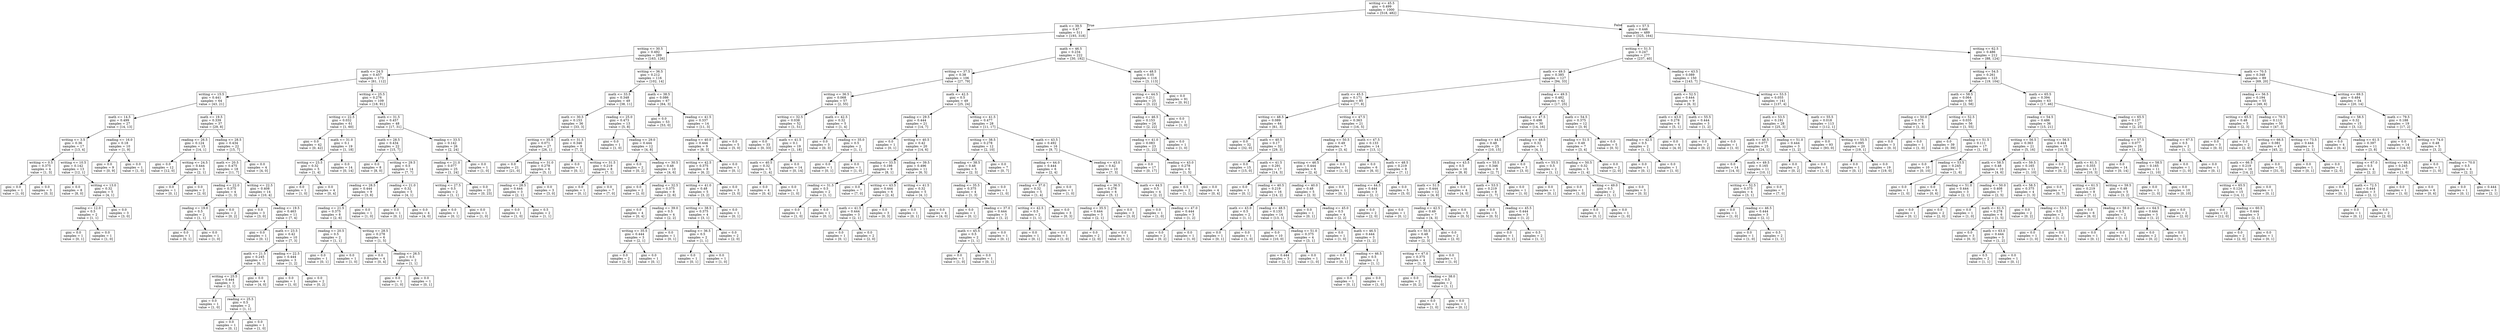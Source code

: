digraph Tree {
node [shape=box] ;
0 [label="writing <= 45.5\ngini = 0.499\nsamples = 1000\nvalue = [518, 482]"] ;
1 [label="math <= 39.5\ngini = 0.47\nsamples = 511\nvalue = [193, 318]"] ;
0 -> 1 [labeldistance=2.5, labelangle=45, headlabel="True"] ;
2 [label="writing <= 30.5\ngini = 0.492\nsamples = 289\nvalue = [163, 126]"] ;
1 -> 2 ;
3 [label="math <= 24.5\ngini = 0.457\nsamples = 173\nvalue = [61, 112]"] ;
2 -> 3 ;
4 [label="writing <= 15.5\ngini = 0.441\nsamples = 64\nvalue = [43, 21]"] ;
3 -> 4 ;
5 [label="math <= 14.5\ngini = 0.499\nsamples = 27\nvalue = [14, 13]"] ;
4 -> 5 ;
6 [label="writing <= 3.5\ngini = 0.36\nsamples = 17\nvalue = [13, 4]"] ;
5 -> 6 ;
7 [label="writing <= 0.5\ngini = 0.375\nsamples = 4\nvalue = [1, 3]"] ;
6 -> 7 ;
8 [label="gini = 0.0\nsamples = 1\nvalue = [1, 0]"] ;
7 -> 8 ;
9 [label="gini = 0.0\nsamples = 3\nvalue = [0, 3]"] ;
7 -> 9 ;
10 [label="writing <= 10.5\ngini = 0.142\nsamples = 13\nvalue = [12, 1]"] ;
6 -> 10 ;
11 [label="gini = 0.0\nsamples = 8\nvalue = [8, 0]"] ;
10 -> 11 ;
12 [label="writing <= 13.0\ngini = 0.32\nsamples = 5\nvalue = [4, 1]"] ;
10 -> 12 ;
13 [label="reading <= 12.0\ngini = 0.5\nsamples = 2\nvalue = [1, 1]"] ;
12 -> 13 ;
14 [label="gini = 0.0\nsamples = 1\nvalue = [0, 1]"] ;
13 -> 14 ;
15 [label="gini = 0.0\nsamples = 1\nvalue = [1, 0]"] ;
13 -> 15 ;
16 [label="gini = 0.0\nsamples = 3\nvalue = [3, 0]"] ;
12 -> 16 ;
17 [label="reading <= 16.0\ngini = 0.18\nsamples = 10\nvalue = [1, 9]"] ;
5 -> 17 ;
18 [label="gini = 0.0\nsamples = 9\nvalue = [0, 9]"] ;
17 -> 18 ;
19 [label="gini = 0.0\nsamples = 1\nvalue = [1, 0]"] ;
17 -> 19 ;
20 [label="math <= 19.5\ngini = 0.339\nsamples = 37\nvalue = [29, 8]"] ;
4 -> 20 ;
21 [label="reading <= 26.5\ngini = 0.124\nsamples = 15\nvalue = [14, 1]"] ;
20 -> 21 ;
22 [label="gini = 0.0\nsamples = 12\nvalue = [12, 0]"] ;
21 -> 22 ;
23 [label="writing <= 24.5\ngini = 0.444\nsamples = 3\nvalue = [2, 1]"] ;
21 -> 23 ;
24 [label="gini = 0.0\nsamples = 1\nvalue = [0, 1]"] ;
23 -> 24 ;
25 [label="gini = 0.0\nsamples = 2\nvalue = [2, 0]"] ;
23 -> 25 ;
26 [label="reading <= 28.5\ngini = 0.434\nsamples = 22\nvalue = [15, 7]"] ;
20 -> 26 ;
27 [label="math <= 20.5\ngini = 0.475\nsamples = 18\nvalue = [11, 7]"] ;
26 -> 27 ;
28 [label="reading <= 22.0\ngini = 0.375\nsamples = 4\nvalue = [1, 3]"] ;
27 -> 28 ;
29 [label="reading <= 19.0\ngini = 0.5\nsamples = 2\nvalue = [1, 1]"] ;
28 -> 29 ;
30 [label="gini = 0.0\nsamples = 1\nvalue = [0, 1]"] ;
29 -> 30 ;
31 [label="gini = 0.0\nsamples = 1\nvalue = [1, 0]"] ;
29 -> 31 ;
32 [label="gini = 0.0\nsamples = 2\nvalue = [0, 2]"] ;
28 -> 32 ;
33 [label="writing <= 22.5\ngini = 0.408\nsamples = 14\nvalue = [10, 4]"] ;
27 -> 33 ;
34 [label="gini = 0.0\nsamples = 3\nvalue = [3, 0]"] ;
33 -> 34 ;
35 [label="reading <= 19.5\ngini = 0.463\nsamples = 11\nvalue = [7, 4]"] ;
33 -> 35 ;
36 [label="gini = 0.0\nsamples = 1\nvalue = [0, 1]"] ;
35 -> 36 ;
37 [label="math <= 23.5\ngini = 0.42\nsamples = 10\nvalue = [7, 3]"] ;
35 -> 37 ;
38 [label="math <= 21.5\ngini = 0.245\nsamples = 7\nvalue = [6, 1]"] ;
37 -> 38 ;
39 [label="writing <= 25.5\ngini = 0.444\nsamples = 3\nvalue = [2, 1]"] ;
38 -> 39 ;
40 [label="gini = 0.0\nsamples = 1\nvalue = [1, 0]"] ;
39 -> 40 ;
41 [label="reading <= 25.5\ngini = 0.5\nsamples = 2\nvalue = [1, 1]"] ;
39 -> 41 ;
42 [label="gini = 0.0\nsamples = 1\nvalue = [0, 1]"] ;
41 -> 42 ;
43 [label="gini = 0.0\nsamples = 1\nvalue = [1, 0]"] ;
41 -> 43 ;
44 [label="gini = 0.0\nsamples = 4\nvalue = [4, 0]"] ;
38 -> 44 ;
45 [label="reading <= 22.5\ngini = 0.444\nsamples = 3\nvalue = [1, 2]"] ;
37 -> 45 ;
46 [label="gini = 0.0\nsamples = 1\nvalue = [1, 0]"] ;
45 -> 46 ;
47 [label="gini = 0.0\nsamples = 2\nvalue = [0, 2]"] ;
45 -> 47 ;
48 [label="gini = 0.0\nsamples = 4\nvalue = [4, 0]"] ;
26 -> 48 ;
49 [label="writing <= 25.5\ngini = 0.276\nsamples = 109\nvalue = [18, 91]"] ;
3 -> 49 ;
50 [label="writing <= 22.5\ngini = 0.032\nsamples = 61\nvalue = [1, 60]"] ;
49 -> 50 ;
51 [label="gini = 0.0\nsamples = 42\nvalue = [0, 42]"] ;
50 -> 51 ;
52 [label="math <= 31.0\ngini = 0.1\nsamples = 19\nvalue = [1, 18]"] ;
50 -> 52 ;
53 [label="writing <= 23.5\ngini = 0.32\nsamples = 5\nvalue = [1, 4]"] ;
52 -> 53 ;
54 [label="gini = 0.0\nsamples = 1\nvalue = [1, 0]"] ;
53 -> 54 ;
55 [label="gini = 0.0\nsamples = 4\nvalue = [0, 4]"] ;
53 -> 55 ;
56 [label="gini = 0.0\nsamples = 14\nvalue = [0, 14]"] ;
52 -> 56 ;
57 [label="math <= 31.5\ngini = 0.457\nsamples = 48\nvalue = [17, 31]"] ;
49 -> 57 ;
58 [label="math <= 28.5\ngini = 0.434\nsamples = 22\nvalue = [15, 7]"] ;
57 -> 58 ;
59 [label="gini = 0.0\nsamples = 8\nvalue = [8, 0]"] ;
58 -> 59 ;
60 [label="writing <= 29.5\ngini = 0.5\nsamples = 14\nvalue = [7, 7]"] ;
58 -> 60 ;
61 [label="reading <= 28.5\ngini = 0.444\nsamples = 9\nvalue = [3, 6]"] ;
60 -> 61 ;
62 [label="reading <= 21.5\ngini = 0.375\nsamples = 8\nvalue = [2, 6]"] ;
61 -> 62 ;
63 [label="reading <= 20.5\ngini = 0.5\nsamples = 2\nvalue = [1, 1]"] ;
62 -> 63 ;
64 [label="gini = 0.0\nsamples = 1\nvalue = [0, 1]"] ;
63 -> 64 ;
65 [label="gini = 0.0\nsamples = 1\nvalue = [1, 0]"] ;
63 -> 65 ;
66 [label="writing <= 28.5\ngini = 0.278\nsamples = 6\nvalue = [1, 5]"] ;
62 -> 66 ;
67 [label="gini = 0.0\nsamples = 4\nvalue = [0, 4]"] ;
66 -> 67 ;
68 [label="reading <= 26.5\ngini = 0.5\nsamples = 2\nvalue = [1, 1]"] ;
66 -> 68 ;
69 [label="gini = 0.0\nsamples = 1\nvalue = [1, 0]"] ;
68 -> 69 ;
70 [label="gini = 0.0\nsamples = 1\nvalue = [0, 1]"] ;
68 -> 70 ;
71 [label="gini = 0.0\nsamples = 1\nvalue = [1, 0]"] ;
61 -> 71 ;
72 [label="reading <= 21.0\ngini = 0.32\nsamples = 5\nvalue = [4, 1]"] ;
60 -> 72 ;
73 [label="gini = 0.0\nsamples = 1\nvalue = [0, 1]"] ;
72 -> 73 ;
74 [label="gini = 0.0\nsamples = 4\nvalue = [4, 0]"] ;
72 -> 74 ;
75 [label="reading <= 33.5\ngini = 0.142\nsamples = 26\nvalue = [2, 24]"] ;
57 -> 75 ;
76 [label="reading <= 21.0\ngini = 0.077\nsamples = 25\nvalue = [1, 24]"] ;
75 -> 76 ;
77 [label="writing <= 27.5\ngini = 0.5\nsamples = 2\nvalue = [1, 1]"] ;
76 -> 77 ;
78 [label="gini = 0.0\nsamples = 1\nvalue = [0, 1]"] ;
77 -> 78 ;
79 [label="gini = 0.0\nsamples = 1\nvalue = [1, 0]"] ;
77 -> 79 ;
80 [label="gini = 0.0\nsamples = 23\nvalue = [0, 23]"] ;
76 -> 80 ;
81 [label="gini = 0.0\nsamples = 1\nvalue = [1, 0]"] ;
75 -> 81 ;
82 [label="writing <= 36.5\ngini = 0.212\nsamples = 116\nvalue = [102, 14]"] ;
2 -> 82 ;
83 [label="math <= 33.5\ngini = 0.348\nsamples = 49\nvalue = [38, 11]"] ;
82 -> 83 ;
84 [label="math <= 30.5\ngini = 0.153\nsamples = 36\nvalue = [33, 3]"] ;
83 -> 84 ;
85 [label="writing <= 35.5\ngini = 0.071\nsamples = 27\nvalue = [26, 1]"] ;
84 -> 85 ;
86 [label="gini = 0.0\nsamples = 21\nvalue = [21, 0]"] ;
85 -> 86 ;
87 [label="reading <= 31.0\ngini = 0.278\nsamples = 6\nvalue = [5, 1]"] ;
85 -> 87 ;
88 [label="reading <= 28.5\ngini = 0.444\nsamples = 3\nvalue = [2, 1]"] ;
87 -> 88 ;
89 [label="gini = 0.0\nsamples = 1\nvalue = [1, 0]"] ;
88 -> 89 ;
90 [label="gini = 0.5\nsamples = 2\nvalue = [1, 1]"] ;
88 -> 90 ;
91 [label="gini = 0.0\nsamples = 3\nvalue = [3, 0]"] ;
87 -> 91 ;
92 [label="math <= 31.5\ngini = 0.346\nsamples = 9\nvalue = [7, 2]"] ;
84 -> 92 ;
93 [label="gini = 0.0\nsamples = 1\nvalue = [0, 1]"] ;
92 -> 93 ;
94 [label="writing <= 31.5\ngini = 0.219\nsamples = 8\nvalue = [7, 1]"] ;
92 -> 94 ;
95 [label="gini = 0.0\nsamples = 1\nvalue = [0, 1]"] ;
94 -> 95 ;
96 [label="gini = 0.0\nsamples = 7\nvalue = [7, 0]"] ;
94 -> 96 ;
97 [label="reading <= 25.0\ngini = 0.473\nsamples = 13\nvalue = [5, 8]"] ;
83 -> 97 ;
98 [label="gini = 0.0\nsamples = 1\nvalue = [1, 0]"] ;
97 -> 98 ;
99 [label="reading <= 29.0\ngini = 0.444\nsamples = 12\nvalue = [4, 8]"] ;
97 -> 99 ;
100 [label="gini = 0.0\nsamples = 2\nvalue = [0, 2]"] ;
99 -> 100 ;
101 [label="reading <= 30.5\ngini = 0.48\nsamples = 10\nvalue = [4, 6]"] ;
99 -> 101 ;
102 [label="gini = 0.0\nsamples = 2\nvalue = [2, 0]"] ;
101 -> 102 ;
103 [label="reading <= 32.5\ngini = 0.375\nsamples = 8\nvalue = [2, 6]"] ;
101 -> 103 ;
104 [label="gini = 0.0\nsamples = 4\nvalue = [0, 4]"] ;
103 -> 104 ;
105 [label="reading <= 39.0\ngini = 0.5\nsamples = 4\nvalue = [2, 2]"] ;
103 -> 105 ;
106 [label="writing <= 35.5\ngini = 0.444\nsamples = 3\nvalue = [2, 1]"] ;
105 -> 106 ;
107 [label="gini = 0.0\nsamples = 2\nvalue = [2, 0]"] ;
106 -> 107 ;
108 [label="gini = 0.0\nsamples = 1\nvalue = [0, 1]"] ;
106 -> 108 ;
109 [label="gini = 0.0\nsamples = 1\nvalue = [0, 1]"] ;
105 -> 109 ;
110 [label="math <= 38.5\ngini = 0.086\nsamples = 67\nvalue = [64, 3]"] ;
82 -> 110 ;
111 [label="gini = 0.0\nsamples = 53\nvalue = [53, 0]"] ;
110 -> 111 ;
112 [label="reading <= 41.5\ngini = 0.337\nsamples = 14\nvalue = [11, 3]"] ;
110 -> 112 ;
113 [label="reading <= 40.0\ngini = 0.444\nsamples = 9\nvalue = [6, 3]"] ;
112 -> 113 ;
114 [label="writing <= 42.5\ngini = 0.375\nsamples = 8\nvalue = [6, 2]"] ;
113 -> 114 ;
115 [label="writing <= 41.0\ngini = 0.48\nsamples = 5\nvalue = [3, 2]"] ;
114 -> 115 ;
116 [label="writing <= 38.5\ngini = 0.375\nsamples = 4\nvalue = [3, 1]"] ;
115 -> 116 ;
117 [label="reading <= 36.5\ngini = 0.5\nsamples = 2\nvalue = [1, 1]"] ;
116 -> 117 ;
118 [label="gini = 0.0\nsamples = 1\nvalue = [0, 1]"] ;
117 -> 118 ;
119 [label="gini = 0.0\nsamples = 1\nvalue = [1, 0]"] ;
117 -> 119 ;
120 [label="gini = 0.0\nsamples = 2\nvalue = [2, 0]"] ;
116 -> 120 ;
121 [label="gini = 0.0\nsamples = 1\nvalue = [0, 1]"] ;
115 -> 121 ;
122 [label="gini = 0.0\nsamples = 3\nvalue = [3, 0]"] ;
114 -> 122 ;
123 [label="gini = 0.0\nsamples = 1\nvalue = [0, 1]"] ;
113 -> 123 ;
124 [label="gini = 0.0\nsamples = 5\nvalue = [5, 0]"] ;
112 -> 124 ;
125 [label="math <= 46.5\ngini = 0.234\nsamples = 222\nvalue = [30, 192]"] ;
1 -> 125 ;
126 [label="writing <= 37.5\ngini = 0.38\nsamples = 106\nvalue = [27, 79]"] ;
125 -> 126 ;
127 [label="writing <= 36.5\ngini = 0.068\nsamples = 57\nvalue = [2, 55]"] ;
126 -> 127 ;
128 [label="writing <= 32.5\ngini = 0.038\nsamples = 52\nvalue = [1, 51]"] ;
127 -> 128 ;
129 [label="gini = 0.0\nsamples = 33\nvalue = [0, 33]"] ;
128 -> 129 ;
130 [label="math <= 41.5\ngini = 0.1\nsamples = 19\nvalue = [1, 18]"] ;
128 -> 130 ;
131 [label="math <= 40.5\ngini = 0.32\nsamples = 5\nvalue = [1, 4]"] ;
130 -> 131 ;
132 [label="gini = 0.0\nsamples = 4\nvalue = [0, 4]"] ;
131 -> 132 ;
133 [label="gini = 0.0\nsamples = 1\nvalue = [1, 0]"] ;
131 -> 133 ;
134 [label="gini = 0.0\nsamples = 14\nvalue = [0, 14]"] ;
130 -> 134 ;
135 [label="math <= 42.5\ngini = 0.32\nsamples = 5\nvalue = [1, 4]"] ;
127 -> 135 ;
136 [label="gini = 0.0\nsamples = 3\nvalue = [0, 3]"] ;
135 -> 136 ;
137 [label="reading <= 35.0\ngini = 0.5\nsamples = 2\nvalue = [1, 1]"] ;
135 -> 137 ;
138 [label="gini = 0.0\nsamples = 1\nvalue = [0, 1]"] ;
137 -> 138 ;
139 [label="gini = 0.0\nsamples = 1\nvalue = [1, 0]"] ;
137 -> 139 ;
140 [label="math <= 42.5\ngini = 0.5\nsamples = 49\nvalue = [25, 24]"] ;
126 -> 140 ;
141 [label="reading <= 29.5\ngini = 0.444\nsamples = 21\nvalue = [14, 7]"] ;
140 -> 141 ;
142 [label="gini = 0.0\nsamples = 1\nvalue = [0, 1]"] ;
141 -> 142 ;
143 [label="writing <= 40.5\ngini = 0.42\nsamples = 20\nvalue = [14, 6]"] ;
141 -> 143 ;
144 [label="reading <= 33.5\ngini = 0.198\nsamples = 9\nvalue = [8, 1]"] ;
143 -> 144 ;
145 [label="reading <= 31.5\ngini = 0.5\nsamples = 2\nvalue = [1, 1]"] ;
144 -> 145 ;
146 [label="gini = 0.0\nsamples = 1\nvalue = [1, 0]"] ;
145 -> 146 ;
147 [label="gini = 0.0\nsamples = 1\nvalue = [0, 1]"] ;
145 -> 147 ;
148 [label="gini = 0.0\nsamples = 7\nvalue = [7, 0]"] ;
144 -> 148 ;
149 [label="reading <= 39.5\ngini = 0.496\nsamples = 11\nvalue = [6, 5]"] ;
143 -> 149 ;
150 [label="writing <= 43.5\ngini = 0.444\nsamples = 6\nvalue = [2, 4]"] ;
149 -> 150 ;
151 [label="math <= 41.5\ngini = 0.444\nsamples = 3\nvalue = [2, 1]"] ;
150 -> 151 ;
152 [label="gini = 0.0\nsamples = 1\nvalue = [0, 1]"] ;
151 -> 152 ;
153 [label="gini = 0.0\nsamples = 2\nvalue = [2, 0]"] ;
151 -> 153 ;
154 [label="gini = 0.0\nsamples = 3\nvalue = [0, 3]"] ;
150 -> 154 ;
155 [label="writing <= 41.5\ngini = 0.32\nsamples = 5\nvalue = [4, 1]"] ;
149 -> 155 ;
156 [label="gini = 0.0\nsamples = 1\nvalue = [0, 1]"] ;
155 -> 156 ;
157 [label="gini = 0.0\nsamples = 4\nvalue = [4, 0]"] ;
155 -> 157 ;
158 [label="writing <= 41.5\ngini = 0.477\nsamples = 28\nvalue = [11, 17]"] ;
140 -> 158 ;
159 [label="writing <= 38.5\ngini = 0.278\nsamples = 12\nvalue = [2, 10]"] ;
158 -> 159 ;
160 [label="reading <= 38.5\ngini = 0.48\nsamples = 5\nvalue = [2, 3]"] ;
159 -> 160 ;
161 [label="reading <= 35.5\ngini = 0.375\nsamples = 4\nvalue = [1, 3]"] ;
160 -> 161 ;
162 [label="gini = 0.0\nsamples = 1\nvalue = [0, 1]"] ;
161 -> 162 ;
163 [label="reading <= 37.0\ngini = 0.444\nsamples = 3\nvalue = [1, 2]"] ;
161 -> 163 ;
164 [label="math <= 45.5\ngini = 0.5\nsamples = 2\nvalue = [1, 1]"] ;
163 -> 164 ;
165 [label="gini = 0.0\nsamples = 1\nvalue = [1, 0]"] ;
164 -> 165 ;
166 [label="gini = 0.0\nsamples = 1\nvalue = [0, 1]"] ;
164 -> 166 ;
167 [label="gini = 0.0\nsamples = 1\nvalue = [0, 1]"] ;
163 -> 167 ;
168 [label="gini = 0.0\nsamples = 1\nvalue = [1, 0]"] ;
160 -> 168 ;
169 [label="gini = 0.0\nsamples = 7\nvalue = [0, 7]"] ;
159 -> 169 ;
170 [label="math <= 43.5\ngini = 0.492\nsamples = 16\nvalue = [9, 7]"] ;
158 -> 170 ;
171 [label="reading <= 44.0\ngini = 0.444\nsamples = 6\nvalue = [2, 4]"] ;
170 -> 171 ;
172 [label="reading <= 37.0\ngini = 0.32\nsamples = 5\nvalue = [1, 4]"] ;
171 -> 172 ;
173 [label="writing <= 42.5\ngini = 0.5\nsamples = 2\nvalue = [1, 1]"] ;
172 -> 173 ;
174 [label="gini = 0.0\nsamples = 1\nvalue = [0, 1]"] ;
173 -> 174 ;
175 [label="gini = 0.0\nsamples = 1\nvalue = [1, 0]"] ;
173 -> 175 ;
176 [label="gini = 0.0\nsamples = 3\nvalue = [0, 3]"] ;
172 -> 176 ;
177 [label="gini = 0.0\nsamples = 1\nvalue = [1, 0]"] ;
171 -> 177 ;
178 [label="reading <= 43.0\ngini = 0.42\nsamples = 10\nvalue = [7, 3]"] ;
170 -> 178 ;
179 [label="reading <= 36.5\ngini = 0.278\nsamples = 6\nvalue = [5, 1]"] ;
178 -> 179 ;
180 [label="reading <= 35.5\ngini = 0.444\nsamples = 3\nvalue = [2, 1]"] ;
179 -> 180 ;
181 [label="gini = 0.0\nsamples = 2\nvalue = [2, 0]"] ;
180 -> 181 ;
182 [label="gini = 0.0\nsamples = 1\nvalue = [0, 1]"] ;
180 -> 182 ;
183 [label="gini = 0.0\nsamples = 3\nvalue = [3, 0]"] ;
179 -> 183 ;
184 [label="math <= 44.5\ngini = 0.5\nsamples = 4\nvalue = [2, 2]"] ;
178 -> 184 ;
185 [label="gini = 0.0\nsamples = 1\nvalue = [1, 0]"] ;
184 -> 185 ;
186 [label="reading <= 47.0\ngini = 0.444\nsamples = 3\nvalue = [1, 2]"] ;
184 -> 186 ;
187 [label="gini = 0.0\nsamples = 2\nvalue = [0, 2]"] ;
186 -> 187 ;
188 [label="gini = 0.0\nsamples = 1\nvalue = [1, 0]"] ;
186 -> 188 ;
189 [label="math <= 48.5\ngini = 0.05\nsamples = 116\nvalue = [3, 113]"] ;
125 -> 189 ;
190 [label="writing <= 44.5\ngini = 0.211\nsamples = 25\nvalue = [3, 22]"] ;
189 -> 190 ;
191 [label="reading <= 46.5\ngini = 0.153\nsamples = 24\nvalue = [2, 22]"] ;
190 -> 191 ;
192 [label="reading <= 41.0\ngini = 0.083\nsamples = 23\nvalue = [1, 22]"] ;
191 -> 192 ;
193 [label="gini = 0.0\nsamples = 17\nvalue = [0, 17]"] ;
192 -> 193 ;
194 [label="reading <= 43.0\ngini = 0.278\nsamples = 6\nvalue = [1, 5]"] ;
192 -> 194 ;
195 [label="gini = 0.5\nsamples = 2\nvalue = [1, 1]"] ;
194 -> 195 ;
196 [label="gini = 0.0\nsamples = 4\nvalue = [0, 4]"] ;
194 -> 196 ;
197 [label="gini = 0.0\nsamples = 1\nvalue = [1, 0]"] ;
191 -> 197 ;
198 [label="gini = 0.0\nsamples = 1\nvalue = [1, 0]"] ;
190 -> 198 ;
199 [label="gini = 0.0\nsamples = 91\nvalue = [0, 91]"] ;
189 -> 199 ;
200 [label="math <= 57.5\ngini = 0.446\nsamples = 489\nvalue = [325, 164]"] ;
0 -> 200 [labeldistance=2.5, labelangle=-45, headlabel="False"] ;
201 [label="writing <= 51.5\ngini = 0.247\nsamples = 277\nvalue = [237, 40]"] ;
200 -> 201 ;
202 [label="math <= 49.5\ngini = 0.385\nsamples = 127\nvalue = [94, 33]"] ;
201 -> 202 ;
203 [label="math <= 45.5\ngini = 0.171\nsamples = 85\nvalue = [77, 8]"] ;
202 -> 203 ;
204 [label="writing <= 48.5\ngini = 0.089\nsamples = 64\nvalue = [61, 3]"] ;
203 -> 204 ;
205 [label="gini = 0.0\nsamples = 32\nvalue = [32, 0]"] ;
204 -> 205 ;
206 [label="math <= 40.5\ngini = 0.17\nsamples = 32\nvalue = [29, 3]"] ;
204 -> 206 ;
207 [label="gini = 0.0\nsamples = 15\nvalue = [15, 0]"] ;
206 -> 207 ;
208 [label="math <= 41.5\ngini = 0.291\nsamples = 17\nvalue = [14, 3]"] ;
206 -> 208 ;
209 [label="gini = 0.0\nsamples = 1\nvalue = [0, 1]"] ;
208 -> 209 ;
210 [label="reading <= 40.5\ngini = 0.219\nsamples = 16\nvalue = [14, 2]"] ;
208 -> 210 ;
211 [label="math <= 43.0\ngini = 0.5\nsamples = 2\nvalue = [1, 1]"] ;
210 -> 211 ;
212 [label="gini = 0.0\nsamples = 1\nvalue = [0, 1]"] ;
211 -> 212 ;
213 [label="gini = 0.0\nsamples = 1\nvalue = [1, 0]"] ;
211 -> 213 ;
214 [label="reading <= 48.5\ngini = 0.133\nsamples = 14\nvalue = [13, 1]"] ;
210 -> 214 ;
215 [label="gini = 0.0\nsamples = 10\nvalue = [10, 0]"] ;
214 -> 215 ;
216 [label="reading <= 51.0\ngini = 0.375\nsamples = 4\nvalue = [3, 1]"] ;
214 -> 216 ;
217 [label="gini = 0.444\nsamples = 3\nvalue = [2, 1]"] ;
216 -> 217 ;
218 [label="gini = 0.0\nsamples = 1\nvalue = [1, 0]"] ;
216 -> 218 ;
219 [label="writing <= 47.5\ngini = 0.363\nsamples = 21\nvalue = [16, 5]"] ;
203 -> 219 ;
220 [label="reading <= 50.5\ngini = 0.49\nsamples = 7\nvalue = [3, 4]"] ;
219 -> 220 ;
221 [label="writing <= 46.5\ngini = 0.444\nsamples = 6\nvalue = [2, 4]"] ;
220 -> 221 ;
222 [label="reading <= 40.0\ngini = 0.48\nsamples = 5\nvalue = [2, 3]"] ;
221 -> 222 ;
223 [label="gini = 0.0\nsamples = 1\nvalue = [0, 1]"] ;
222 -> 223 ;
224 [label="reading <= 45.0\ngini = 0.5\nsamples = 4\nvalue = [2, 2]"] ;
222 -> 224 ;
225 [label="gini = 0.0\nsamples = 1\nvalue = [1, 0]"] ;
224 -> 225 ;
226 [label="math <= 46.5\ngini = 0.444\nsamples = 3\nvalue = [1, 2]"] ;
224 -> 226 ;
227 [label="gini = 0.0\nsamples = 1\nvalue = [0, 1]"] ;
226 -> 227 ;
228 [label="reading <= 46.5\ngini = 0.5\nsamples = 2\nvalue = [1, 1]"] ;
226 -> 228 ;
229 [label="gini = 0.0\nsamples = 1\nvalue = [0, 1]"] ;
228 -> 229 ;
230 [label="gini = 0.0\nsamples = 1\nvalue = [1, 0]"] ;
228 -> 230 ;
231 [label="gini = 0.0\nsamples = 1\nvalue = [0, 1]"] ;
221 -> 231 ;
232 [label="gini = 0.0\nsamples = 1\nvalue = [1, 0]"] ;
220 -> 232 ;
233 [label="math <= 47.5\ngini = 0.133\nsamples = 14\nvalue = [13, 1]"] ;
219 -> 233 ;
234 [label="gini = 0.0\nsamples = 6\nvalue = [6, 0]"] ;
233 -> 234 ;
235 [label="math <= 48.5\ngini = 0.219\nsamples = 8\nvalue = [7, 1]"] ;
233 -> 235 ;
236 [label="reading <= 44.5\ngini = 0.444\nsamples = 3\nvalue = [2, 1]"] ;
235 -> 236 ;
237 [label="gini = 0.0\nsamples = 2\nvalue = [2, 0]"] ;
236 -> 237 ;
238 [label="gini = 0.0\nsamples = 1\nvalue = [0, 1]"] ;
236 -> 238 ;
239 [label="gini = 0.0\nsamples = 5\nvalue = [5, 0]"] ;
235 -> 239 ;
240 [label="reading <= 49.5\ngini = 0.482\nsamples = 42\nvalue = [17, 25]"] ;
202 -> 240 ;
241 [label="reading <= 47.5\ngini = 0.498\nsamples = 30\nvalue = [14, 16]"] ;
240 -> 241 ;
242 [label="reading <= 44.5\ngini = 0.48\nsamples = 25\nvalue = [10, 15]"] ;
241 -> 242 ;
243 [label="reading <= 43.5\ngini = 0.5\nsamples = 16\nvalue = [8, 8]"] ;
242 -> 243 ;
244 [label="math <= 51.5\ngini = 0.444\nsamples = 12\nvalue = [4, 8]"] ;
243 -> 244 ;
245 [label="reading <= 42.5\ngini = 0.49\nsamples = 7\nvalue = [4, 3]"] ;
244 -> 245 ;
246 [label="math <= 50.5\ngini = 0.48\nsamples = 5\nvalue = [2, 3]"] ;
245 -> 246 ;
247 [label="writing <= 47.0\ngini = 0.375\nsamples = 4\nvalue = [1, 3]"] ;
246 -> 247 ;
248 [label="gini = 0.0\nsamples = 2\nvalue = [0, 2]"] ;
247 -> 248 ;
249 [label="reading <= 38.0\ngini = 0.5\nsamples = 2\nvalue = [1, 1]"] ;
247 -> 249 ;
250 [label="gini = 0.0\nsamples = 1\nvalue = [1, 0]"] ;
249 -> 250 ;
251 [label="gini = 0.0\nsamples = 1\nvalue = [0, 1]"] ;
249 -> 251 ;
252 [label="gini = 0.0\nsamples = 1\nvalue = [1, 0]"] ;
246 -> 252 ;
253 [label="gini = 0.0\nsamples = 2\nvalue = [2, 0]"] ;
245 -> 253 ;
254 [label="gini = 0.0\nsamples = 5\nvalue = [0, 5]"] ;
244 -> 254 ;
255 [label="gini = 0.0\nsamples = 4\nvalue = [4, 0]"] ;
243 -> 255 ;
256 [label="math <= 55.5\ngini = 0.346\nsamples = 9\nvalue = [2, 7]"] ;
242 -> 256 ;
257 [label="math <= 53.5\ngini = 0.219\nsamples = 8\nvalue = [1, 7]"] ;
256 -> 257 ;
258 [label="gini = 0.0\nsamples = 5\nvalue = [0, 5]"] ;
257 -> 258 ;
259 [label="reading <= 45.5\ngini = 0.444\nsamples = 3\nvalue = [1, 2]"] ;
257 -> 259 ;
260 [label="gini = 0.0\nsamples = 1\nvalue = [0, 1]"] ;
259 -> 260 ;
261 [label="gini = 0.5\nsamples = 2\nvalue = [1, 1]"] ;
259 -> 261 ;
262 [label="gini = 0.0\nsamples = 1\nvalue = [1, 0]"] ;
256 -> 262 ;
263 [label="reading <= 48.5\ngini = 0.32\nsamples = 5\nvalue = [4, 1]"] ;
241 -> 263 ;
264 [label="gini = 0.0\nsamples = 3\nvalue = [3, 0]"] ;
263 -> 264 ;
265 [label="math <= 55.5\ngini = 0.5\nsamples = 2\nvalue = [1, 1]"] ;
263 -> 265 ;
266 [label="gini = 0.0\nsamples = 1\nvalue = [0, 1]"] ;
265 -> 266 ;
267 [label="gini = 0.0\nsamples = 1\nvalue = [1, 0]"] ;
265 -> 267 ;
268 [label="math <= 54.5\ngini = 0.375\nsamples = 12\nvalue = [3, 9]"] ;
240 -> 268 ;
269 [label="reading <= 51.5\ngini = 0.49\nsamples = 7\nvalue = [3, 4]"] ;
268 -> 269 ;
270 [label="reading <= 50.5\ngini = 0.32\nsamples = 5\nvalue = [1, 4]"] ;
269 -> 270 ;
271 [label="writing <= 49.0\ngini = 0.5\nsamples = 2\nvalue = [1, 1]"] ;
270 -> 271 ;
272 [label="gini = 0.0\nsamples = 1\nvalue = [0, 1]"] ;
271 -> 272 ;
273 [label="gini = 0.0\nsamples = 1\nvalue = [1, 0]"] ;
271 -> 273 ;
274 [label="gini = 0.0\nsamples = 3\nvalue = [0, 3]"] ;
270 -> 274 ;
275 [label="gini = 0.0\nsamples = 2\nvalue = [2, 0]"] ;
269 -> 275 ;
276 [label="gini = 0.0\nsamples = 5\nvalue = [0, 5]"] ;
268 -> 276 ;
277 [label="reading <= 43.5\ngini = 0.089\nsamples = 150\nvalue = [143, 7]"] ;
201 -> 277 ;
278 [label="math <= 52.5\ngini = 0.444\nsamples = 9\nvalue = [6, 3]"] ;
277 -> 278 ;
279 [label="math <= 43.0\ngini = 0.278\nsamples = 6\nvalue = [5, 1]"] ;
278 -> 279 ;
280 [label="reading <= 42.5\ngini = 0.5\nsamples = 2\nvalue = [1, 1]"] ;
279 -> 280 ;
281 [label="gini = 0.0\nsamples = 1\nvalue = [0, 1]"] ;
280 -> 281 ;
282 [label="gini = 0.0\nsamples = 1\nvalue = [1, 0]"] ;
280 -> 282 ;
283 [label="gini = 0.0\nsamples = 4\nvalue = [4, 0]"] ;
279 -> 283 ;
284 [label="math <= 55.5\ngini = 0.444\nsamples = 3\nvalue = [1, 2]"] ;
278 -> 284 ;
285 [label="gini = 0.0\nsamples = 2\nvalue = [0, 2]"] ;
284 -> 285 ;
286 [label="gini = 0.0\nsamples = 1\nvalue = [1, 0]"] ;
284 -> 286 ;
287 [label="writing <= 53.5\ngini = 0.055\nsamples = 141\nvalue = [137, 4]"] ;
277 -> 287 ;
288 [label="math <= 53.5\ngini = 0.191\nsamples = 28\nvalue = [25, 3]"] ;
287 -> 288 ;
289 [label="math <= 48.5\ngini = 0.077\nsamples = 25\nvalue = [24, 1]"] ;
288 -> 289 ;
290 [label="gini = 0.0\nsamples = 14\nvalue = [14, 0]"] ;
289 -> 290 ;
291 [label="math <= 49.5\ngini = 0.165\nsamples = 11\nvalue = [10, 1]"] ;
289 -> 291 ;
292 [label="writing <= 52.5\ngini = 0.375\nsamples = 4\nvalue = [3, 1]"] ;
291 -> 292 ;
293 [label="gini = 0.0\nsamples = 1\nvalue = [1, 0]"] ;
292 -> 293 ;
294 [label="reading <= 46.5\ngini = 0.444\nsamples = 3\nvalue = [2, 1]"] ;
292 -> 294 ;
295 [label="gini = 0.0\nsamples = 1\nvalue = [1, 0]"] ;
294 -> 295 ;
296 [label="gini = 0.5\nsamples = 2\nvalue = [1, 1]"] ;
294 -> 296 ;
297 [label="gini = 0.0\nsamples = 7\nvalue = [7, 0]"] ;
291 -> 297 ;
298 [label="reading <= 51.0\ngini = 0.444\nsamples = 3\nvalue = [1, 2]"] ;
288 -> 298 ;
299 [label="gini = 0.0\nsamples = 2\nvalue = [0, 2]"] ;
298 -> 299 ;
300 [label="gini = 0.0\nsamples = 1\nvalue = [1, 0]"] ;
298 -> 300 ;
301 [label="math <= 55.5\ngini = 0.018\nsamples = 113\nvalue = [112, 1]"] ;
287 -> 301 ;
302 [label="gini = 0.0\nsamples = 93\nvalue = [93, 0]"] ;
301 -> 302 ;
303 [label="writing <= 55.5\ngini = 0.095\nsamples = 20\nvalue = [19, 1]"] ;
301 -> 303 ;
304 [label="gini = 0.0\nsamples = 1\nvalue = [0, 1]"] ;
303 -> 304 ;
305 [label="gini = 0.0\nsamples = 19\nvalue = [19, 0]"] ;
303 -> 305 ;
306 [label="writing <= 62.5\ngini = 0.486\nsamples = 212\nvalue = [88, 124]"] ;
200 -> 306 ;
307 [label="writing <= 54.5\ngini = 0.261\nsamples = 123\nvalue = [19, 104]"] ;
306 -> 307 ;
308 [label="math <= 58.5\ngini = 0.064\nsamples = 60\nvalue = [2, 58]"] ;
307 -> 308 ;
309 [label="reading <= 50.0\ngini = 0.375\nsamples = 4\nvalue = [1, 3]"] ;
308 -> 309 ;
310 [label="gini = 0.0\nsamples = 3\nvalue = [0, 3]"] ;
309 -> 310 ;
311 [label="gini = 0.0\nsamples = 1\nvalue = [1, 0]"] ;
309 -> 311 ;
312 [label="writing <= 52.5\ngini = 0.035\nsamples = 56\nvalue = [1, 55]"] ;
308 -> 312 ;
313 [label="gini = 0.0\nsamples = 39\nvalue = [0, 39]"] ;
312 -> 313 ;
314 [label="reading <= 51.5\ngini = 0.111\nsamples = 17\nvalue = [1, 16]"] ;
312 -> 314 ;
315 [label="gini = 0.0\nsamples = 10\nvalue = [0, 10]"] ;
314 -> 315 ;
316 [label="reading <= 53.5\ngini = 0.245\nsamples = 7\nvalue = [1, 6]"] ;
314 -> 316 ;
317 [label="gini = 0.0\nsamples = 1\nvalue = [1, 0]"] ;
316 -> 317 ;
318 [label="gini = 0.0\nsamples = 6\nvalue = [0, 6]"] ;
316 -> 318 ;
319 [label="math <= 65.5\ngini = 0.394\nsamples = 63\nvalue = [17, 46]"] ;
307 -> 319 ;
320 [label="reading <= 54.5\ngini = 0.486\nsamples = 36\nvalue = [15, 21]"] ;
319 -> 320 ;
321 [label="writing <= 56.5\ngini = 0.363\nsamples = 21\nvalue = [5, 16]"] ;
320 -> 321 ;
322 [label="math <= 58.5\ngini = 0.48\nsamples = 10\nvalue = [4, 6]"] ;
321 -> 322 ;
323 [label="reading <= 51.0\ngini = 0.444\nsamples = 3\nvalue = [2, 1]"] ;
322 -> 323 ;
324 [label="gini = 0.0\nsamples = 1\nvalue = [0, 1]"] ;
323 -> 324 ;
325 [label="gini = 0.0\nsamples = 2\nvalue = [2, 0]"] ;
323 -> 325 ;
326 [label="reading <= 50.0\ngini = 0.408\nsamples = 7\nvalue = [2, 5]"] ;
322 -> 326 ;
327 [label="gini = 0.0\nsamples = 1\nvalue = [1, 0]"] ;
326 -> 327 ;
328 [label="math <= 61.5\ngini = 0.278\nsamples = 6\nvalue = [1, 5]"] ;
326 -> 328 ;
329 [label="gini = 0.0\nsamples = 3\nvalue = [0, 3]"] ;
328 -> 329 ;
330 [label="math <= 63.0\ngini = 0.444\nsamples = 3\nvalue = [1, 2]"] ;
328 -> 330 ;
331 [label="gini = 0.5\nsamples = 2\nvalue = [1, 1]"] ;
330 -> 331 ;
332 [label="gini = 0.0\nsamples = 1\nvalue = [0, 1]"] ;
330 -> 332 ;
333 [label="math <= 59.5\ngini = 0.165\nsamples = 11\nvalue = [1, 10]"] ;
321 -> 333 ;
334 [label="math <= 58.5\ngini = 0.375\nsamples = 4\nvalue = [1, 3]"] ;
333 -> 334 ;
335 [label="gini = 0.0\nsamples = 2\nvalue = [0, 2]"] ;
334 -> 335 ;
336 [label="reading <= 53.5\ngini = 0.5\nsamples = 2\nvalue = [1, 1]"] ;
334 -> 336 ;
337 [label="gini = 0.0\nsamples = 1\nvalue = [1, 0]"] ;
336 -> 337 ;
338 [label="gini = 0.0\nsamples = 1\nvalue = [0, 1]"] ;
336 -> 338 ;
339 [label="gini = 0.0\nsamples = 7\nvalue = [0, 7]"] ;
333 -> 339 ;
340 [label="writing <= 56.5\ngini = 0.444\nsamples = 15\nvalue = [10, 5]"] ;
320 -> 340 ;
341 [label="gini = 0.0\nsamples = 2\nvalue = [0, 2]"] ;
340 -> 341 ;
342 [label="math <= 61.5\ngini = 0.355\nsamples = 13\nvalue = [10, 3]"] ;
340 -> 342 ;
343 [label="writing <= 61.5\ngini = 0.219\nsamples = 8\nvalue = [7, 1]"] ;
342 -> 343 ;
344 [label="gini = 0.0\nsamples = 6\nvalue = [6, 0]"] ;
343 -> 344 ;
345 [label="reading <= 59.0\ngini = 0.5\nsamples = 2\nvalue = [1, 1]"] ;
343 -> 345 ;
346 [label="gini = 0.0\nsamples = 1\nvalue = [0, 1]"] ;
345 -> 346 ;
347 [label="gini = 0.0\nsamples = 1\nvalue = [1, 0]"] ;
345 -> 347 ;
348 [label="writing <= 59.5\ngini = 0.48\nsamples = 5\nvalue = [3, 2]"] ;
342 -> 348 ;
349 [label="math <= 64.5\ngini = 0.444\nsamples = 3\nvalue = [1, 2]"] ;
348 -> 349 ;
350 [label="gini = 0.0\nsamples = 2\nvalue = [0, 2]"] ;
349 -> 350 ;
351 [label="gini = 0.0\nsamples = 1\nvalue = [1, 0]"] ;
349 -> 351 ;
352 [label="gini = 0.0\nsamples = 2\nvalue = [2, 0]"] ;
348 -> 352 ;
353 [label="reading <= 65.5\ngini = 0.137\nsamples = 27\nvalue = [2, 25]"] ;
319 -> 353 ;
354 [label="reading <= 57.5\ngini = 0.077\nsamples = 25\nvalue = [1, 24]"] ;
353 -> 354 ;
355 [label="gini = 0.0\nsamples = 14\nvalue = [0, 14]"] ;
354 -> 355 ;
356 [label="reading <= 58.5\ngini = 0.165\nsamples = 11\nvalue = [1, 10]"] ;
354 -> 356 ;
357 [label="gini = 0.0\nsamples = 1\nvalue = [1, 0]"] ;
356 -> 357 ;
358 [label="gini = 0.0\nsamples = 10\nvalue = [0, 10]"] ;
356 -> 358 ;
359 [label="reading <= 67.5\ngini = 0.5\nsamples = 2\nvalue = [1, 1]"] ;
353 -> 359 ;
360 [label="gini = 0.0\nsamples = 1\nvalue = [1, 0]"] ;
359 -> 360 ;
361 [label="gini = 0.0\nsamples = 1\nvalue = [0, 1]"] ;
359 -> 361 ;
362 [label="math <= 70.5\ngini = 0.348\nsamples = 89\nvalue = [69, 20]"] ;
306 -> 362 ;
363 [label="reading <= 56.5\ngini = 0.194\nsamples = 55\nvalue = [49, 6]"] ;
362 -> 363 ;
364 [label="writing <= 65.5\ngini = 0.48\nsamples = 5\nvalue = [2, 3]"] ;
363 -> 364 ;
365 [label="gini = 0.0\nsamples = 3\nvalue = [0, 3]"] ;
364 -> 365 ;
366 [label="gini = 0.0\nsamples = 2\nvalue = [2, 0]"] ;
364 -> 366 ;
367 [label="reading <= 70.5\ngini = 0.113\nsamples = 50\nvalue = [47, 3]"] ;
363 -> 367 ;
368 [label="writing <= 66.5\ngini = 0.081\nsamples = 47\nvalue = [45, 2]"] ;
367 -> 368 ;
369 [label="math <= 66.5\ngini = 0.219\nsamples = 16\nvalue = [14, 2]"] ;
368 -> 369 ;
370 [label="writing <= 65.5\ngini = 0.124\nsamples = 15\nvalue = [14, 1]"] ;
369 -> 370 ;
371 [label="gini = 0.0\nsamples = 12\nvalue = [12, 0]"] ;
370 -> 371 ;
372 [label="reading <= 60.5\ngini = 0.444\nsamples = 3\nvalue = [2, 1]"] ;
370 -> 372 ;
373 [label="gini = 0.0\nsamples = 2\nvalue = [2, 0]"] ;
372 -> 373 ;
374 [label="gini = 0.0\nsamples = 1\nvalue = [0, 1]"] ;
372 -> 374 ;
375 [label="gini = 0.0\nsamples = 1\nvalue = [0, 1]"] ;
369 -> 375 ;
376 [label="gini = 0.0\nsamples = 31\nvalue = [31, 0]"] ;
368 -> 376 ;
377 [label="writing <= 73.5\ngini = 0.444\nsamples = 3\nvalue = [2, 1]"] ;
367 -> 377 ;
378 [label="gini = 0.0\nsamples = 1\nvalue = [0, 1]"] ;
377 -> 378 ;
379 [label="gini = 0.0\nsamples = 2\nvalue = [2, 0]"] ;
377 -> 379 ;
380 [label="writing <= 69.5\ngini = 0.484\nsamples = 34\nvalue = [20, 14]"] ;
362 -> 380 ;
381 [label="reading <= 58.5\ngini = 0.32\nsamples = 15\nvalue = [3, 12]"] ;
380 -> 381 ;
382 [label="gini = 0.0\nsamples = 4\nvalue = [0, 4]"] ;
381 -> 382 ;
383 [label="reading <= 61.5\ngini = 0.397\nsamples = 11\nvalue = [3, 8]"] ;
381 -> 383 ;
384 [label="writing <= 67.0\ngini = 0.5\nsamples = 4\nvalue = [2, 2]"] ;
383 -> 384 ;
385 [label="gini = 0.0\nsamples = 1\nvalue = [0, 1]"] ;
384 -> 385 ;
386 [label="math <= 72.5\ngini = 0.444\nsamples = 3\nvalue = [2, 1]"] ;
384 -> 386 ;
387 [label="gini = 0.0\nsamples = 1\nvalue = [0, 1]"] ;
386 -> 387 ;
388 [label="gini = 0.0\nsamples = 2\nvalue = [2, 0]"] ;
386 -> 388 ;
389 [label="writing <= 66.5\ngini = 0.245\nsamples = 7\nvalue = [1, 6]"] ;
383 -> 389 ;
390 [label="gini = 0.0\nsamples = 1\nvalue = [1, 0]"] ;
389 -> 390 ;
391 [label="gini = 0.0\nsamples = 6\nvalue = [0, 6]"] ;
389 -> 391 ;
392 [label="math <= 79.5\ngini = 0.188\nsamples = 19\nvalue = [17, 2]"] ;
380 -> 392 ;
393 [label="gini = 0.0\nsamples = 14\nvalue = [14, 0]"] ;
392 -> 393 ;
394 [label="writing <= 74.0\ngini = 0.48\nsamples = 5\nvalue = [3, 2]"] ;
392 -> 394 ;
395 [label="gini = 0.0\nsamples = 1\nvalue = [1, 0]"] ;
394 -> 395 ;
396 [label="reading <= 70.0\ngini = 0.5\nsamples = 4\nvalue = [2, 2]"] ;
394 -> 396 ;
397 [label="gini = 0.0\nsamples = 1\nvalue = [0, 1]"] ;
396 -> 397 ;
398 [label="gini = 0.444\nsamples = 3\nvalue = [2, 1]"] ;
396 -> 398 ;
}